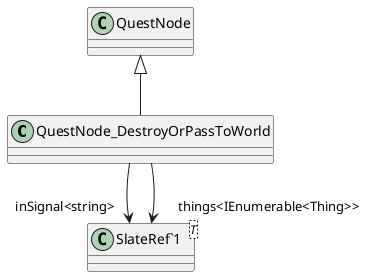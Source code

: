 @startuml
class QuestNode_DestroyOrPassToWorld {
}
class "SlateRef`1"<T> {
}
QuestNode <|-- QuestNode_DestroyOrPassToWorld
QuestNode_DestroyOrPassToWorld --> "inSignal<string>" "SlateRef`1"
QuestNode_DestroyOrPassToWorld --> "things<IEnumerable<Thing>>" "SlateRef`1"
@enduml
